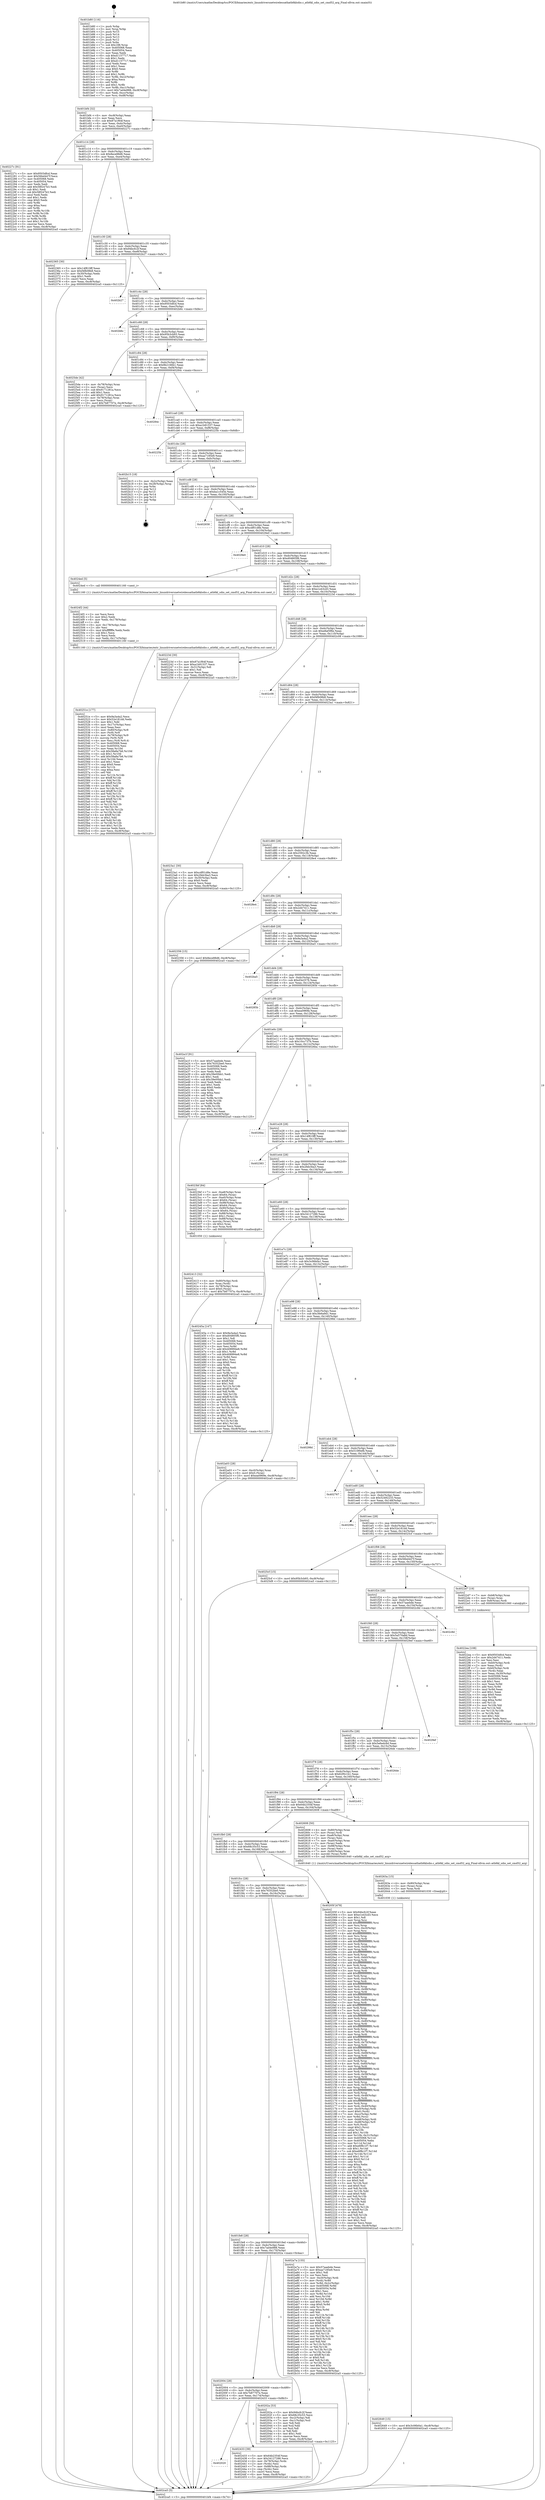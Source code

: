 digraph "0x401b80" {
  label = "0x401b80 (/mnt/c/Users/mathe/Desktop/tcc/POCII/binaries/extr_linuxdriversnetwirelessathath6klsdio.c_ath6kl_sdio_set_cmd52_arg_Final-ollvm.out::main(0))"
  labelloc = "t"
  node[shape=record]

  Entry [label="",width=0.3,height=0.3,shape=circle,fillcolor=black,style=filled]
  "0x401bf4" [label="{
     0x401bf4 [32]\l
     | [instrs]\l
     &nbsp;&nbsp;0x401bf4 \<+6\>: mov -0xc8(%rbp),%eax\l
     &nbsp;&nbsp;0x401bfa \<+2\>: mov %eax,%ecx\l
     &nbsp;&nbsp;0x401bfc \<+6\>: sub $0x87a1f64f,%ecx\l
     &nbsp;&nbsp;0x401c02 \<+6\>: mov %eax,-0xdc(%rbp)\l
     &nbsp;&nbsp;0x401c08 \<+6\>: mov %ecx,-0xe0(%rbp)\l
     &nbsp;&nbsp;0x401c0e \<+6\>: je 000000000040227c \<main+0x6fc\>\l
  }"]
  "0x40227c" [label="{
     0x40227c [91]\l
     | [instrs]\l
     &nbsp;&nbsp;0x40227c \<+5\>: mov $0x9503dfcd,%eax\l
     &nbsp;&nbsp;0x402281 \<+5\>: mov $0x56bd447f,%ecx\l
     &nbsp;&nbsp;0x402286 \<+7\>: mov 0x405068,%edx\l
     &nbsp;&nbsp;0x40228d \<+7\>: mov 0x405054,%esi\l
     &nbsp;&nbsp;0x402294 \<+2\>: mov %edx,%edi\l
     &nbsp;&nbsp;0x402296 \<+6\>: add $0x58f247b3,%edi\l
     &nbsp;&nbsp;0x40229c \<+3\>: sub $0x1,%edi\l
     &nbsp;&nbsp;0x40229f \<+6\>: sub $0x58f247b3,%edi\l
     &nbsp;&nbsp;0x4022a5 \<+3\>: imul %edi,%edx\l
     &nbsp;&nbsp;0x4022a8 \<+3\>: and $0x1,%edx\l
     &nbsp;&nbsp;0x4022ab \<+3\>: cmp $0x0,%edx\l
     &nbsp;&nbsp;0x4022ae \<+4\>: sete %r8b\l
     &nbsp;&nbsp;0x4022b2 \<+3\>: cmp $0xa,%esi\l
     &nbsp;&nbsp;0x4022b5 \<+4\>: setl %r9b\l
     &nbsp;&nbsp;0x4022b9 \<+3\>: mov %r8b,%r10b\l
     &nbsp;&nbsp;0x4022bc \<+3\>: and %r9b,%r10b\l
     &nbsp;&nbsp;0x4022bf \<+3\>: xor %r9b,%r8b\l
     &nbsp;&nbsp;0x4022c2 \<+3\>: or %r8b,%r10b\l
     &nbsp;&nbsp;0x4022c5 \<+4\>: test $0x1,%r10b\l
     &nbsp;&nbsp;0x4022c9 \<+3\>: cmovne %ecx,%eax\l
     &nbsp;&nbsp;0x4022cc \<+6\>: mov %eax,-0xc8(%rbp)\l
     &nbsp;&nbsp;0x4022d2 \<+5\>: jmp 0000000000402ca5 \<main+0x1125\>\l
  }"]
  "0x401c14" [label="{
     0x401c14 [28]\l
     | [instrs]\l
     &nbsp;&nbsp;0x401c14 \<+5\>: jmp 0000000000401c19 \<main+0x99\>\l
     &nbsp;&nbsp;0x401c19 \<+6\>: mov -0xdc(%rbp),%eax\l
     &nbsp;&nbsp;0x401c1f \<+5\>: sub $0x8ece88d6,%eax\l
     &nbsp;&nbsp;0x401c24 \<+6\>: mov %eax,-0xe4(%rbp)\l
     &nbsp;&nbsp;0x401c2a \<+6\>: je 0000000000402365 \<main+0x7e5\>\l
  }"]
  Exit [label="",width=0.3,height=0.3,shape=circle,fillcolor=black,style=filled,peripheries=2]
  "0x402365" [label="{
     0x402365 [30]\l
     | [instrs]\l
     &nbsp;&nbsp;0x402365 \<+5\>: mov $0x14f819ff,%eax\l
     &nbsp;&nbsp;0x40236a \<+5\>: mov $0xf4fb08b8,%ecx\l
     &nbsp;&nbsp;0x40236f \<+3\>: mov -0x30(%rbp),%edx\l
     &nbsp;&nbsp;0x402372 \<+3\>: cmp $0x1,%edx\l
     &nbsp;&nbsp;0x402375 \<+3\>: cmovl %ecx,%eax\l
     &nbsp;&nbsp;0x402378 \<+6\>: mov %eax,-0xc8(%rbp)\l
     &nbsp;&nbsp;0x40237e \<+5\>: jmp 0000000000402ca5 \<main+0x1125\>\l
  }"]
  "0x401c30" [label="{
     0x401c30 [28]\l
     | [instrs]\l
     &nbsp;&nbsp;0x401c30 \<+5\>: jmp 0000000000401c35 \<main+0xb5\>\l
     &nbsp;&nbsp;0x401c35 \<+6\>: mov -0xdc(%rbp),%eax\l
     &nbsp;&nbsp;0x401c3b \<+5\>: sub $0x94bcfc2f,%eax\l
     &nbsp;&nbsp;0x401c40 \<+6\>: mov %eax,-0xe8(%rbp)\l
     &nbsp;&nbsp;0x401c46 \<+6\>: je 0000000000402b27 \<main+0xfa7\>\l
  }"]
  "0x402649" [label="{
     0x402649 [15]\l
     | [instrs]\l
     &nbsp;&nbsp;0x402649 \<+10\>: movl $0x3c06b0a1,-0xc8(%rbp)\l
     &nbsp;&nbsp;0x402653 \<+5\>: jmp 0000000000402ca5 \<main+0x1125\>\l
  }"]
  "0x402b27" [label="{
     0x402b27\l
  }", style=dashed]
  "0x401c4c" [label="{
     0x401c4c [28]\l
     | [instrs]\l
     &nbsp;&nbsp;0x401c4c \<+5\>: jmp 0000000000401c51 \<main+0xd1\>\l
     &nbsp;&nbsp;0x401c51 \<+6\>: mov -0xdc(%rbp),%eax\l
     &nbsp;&nbsp;0x401c57 \<+5\>: sub $0x9503dfcd,%eax\l
     &nbsp;&nbsp;0x401c5c \<+6\>: mov %eax,-0xec(%rbp)\l
     &nbsp;&nbsp;0x401c62 \<+6\>: je 0000000000402b6c \<main+0xfec\>\l
  }"]
  "0x40263a" [label="{
     0x40263a [15]\l
     | [instrs]\l
     &nbsp;&nbsp;0x40263a \<+4\>: mov -0x80(%rbp),%rax\l
     &nbsp;&nbsp;0x40263e \<+3\>: mov (%rax),%rax\l
     &nbsp;&nbsp;0x402641 \<+3\>: mov %rax,%rdi\l
     &nbsp;&nbsp;0x402644 \<+5\>: call 0000000000401030 \<free@plt\>\l
     | [calls]\l
     &nbsp;&nbsp;0x401030 \{1\} (unknown)\l
  }"]
  "0x402b6c" [label="{
     0x402b6c\l
  }", style=dashed]
  "0x401c68" [label="{
     0x401c68 [28]\l
     | [instrs]\l
     &nbsp;&nbsp;0x401c68 \<+5\>: jmp 0000000000401c6d \<main+0xed\>\l
     &nbsp;&nbsp;0x401c6d \<+6\>: mov -0xdc(%rbp),%eax\l
     &nbsp;&nbsp;0x401c73 \<+5\>: sub $0x95b3cb93,%eax\l
     &nbsp;&nbsp;0x401c78 \<+6\>: mov %eax,-0xf0(%rbp)\l
     &nbsp;&nbsp;0x401c7e \<+6\>: je 00000000004025de \<main+0xa5e\>\l
  }"]
  "0x40251e" [label="{
     0x40251e [177]\l
     | [instrs]\l
     &nbsp;&nbsp;0x40251e \<+5\>: mov $0x9a3a4a2,%ecx\l
     &nbsp;&nbsp;0x402523 \<+5\>: mov $0x52e181dd,%edx\l
     &nbsp;&nbsp;0x402528 \<+3\>: mov $0x1,%dil\l
     &nbsp;&nbsp;0x40252b \<+6\>: mov -0x17c(%rbp),%esi\l
     &nbsp;&nbsp;0x402531 \<+3\>: imul %eax,%esi\l
     &nbsp;&nbsp;0x402534 \<+4\>: mov -0x80(%rbp),%r8\l
     &nbsp;&nbsp;0x402538 \<+3\>: mov (%r8),%r8\l
     &nbsp;&nbsp;0x40253b \<+4\>: mov -0x78(%rbp),%r9\l
     &nbsp;&nbsp;0x40253f \<+3\>: movslq (%r9),%r9\l
     &nbsp;&nbsp;0x402542 \<+4\>: mov %esi,(%r8,%r9,4)\l
     &nbsp;&nbsp;0x402546 \<+7\>: mov 0x405068,%eax\l
     &nbsp;&nbsp;0x40254d \<+7\>: mov 0x405054,%esi\l
     &nbsp;&nbsp;0x402554 \<+3\>: mov %eax,%r10d\l
     &nbsp;&nbsp;0x402557 \<+7\>: sub $0x58a8a7b6,%r10d\l
     &nbsp;&nbsp;0x40255e \<+4\>: sub $0x1,%r10d\l
     &nbsp;&nbsp;0x402562 \<+7\>: add $0x58a8a7b6,%r10d\l
     &nbsp;&nbsp;0x402569 \<+4\>: imul %r10d,%eax\l
     &nbsp;&nbsp;0x40256d \<+3\>: and $0x1,%eax\l
     &nbsp;&nbsp;0x402570 \<+3\>: cmp $0x0,%eax\l
     &nbsp;&nbsp;0x402573 \<+4\>: sete %r11b\l
     &nbsp;&nbsp;0x402577 \<+3\>: cmp $0xa,%esi\l
     &nbsp;&nbsp;0x40257a \<+3\>: setl %bl\l
     &nbsp;&nbsp;0x40257d \<+3\>: mov %r11b,%r14b\l
     &nbsp;&nbsp;0x402580 \<+4\>: xor $0xff,%r14b\l
     &nbsp;&nbsp;0x402584 \<+3\>: mov %bl,%r15b\l
     &nbsp;&nbsp;0x402587 \<+4\>: xor $0xff,%r15b\l
     &nbsp;&nbsp;0x40258b \<+4\>: xor $0x1,%dil\l
     &nbsp;&nbsp;0x40258f \<+3\>: mov %r14b,%r12b\l
     &nbsp;&nbsp;0x402592 \<+4\>: and $0xff,%r12b\l
     &nbsp;&nbsp;0x402596 \<+3\>: and %dil,%r11b\l
     &nbsp;&nbsp;0x402599 \<+3\>: mov %r15b,%r13b\l
     &nbsp;&nbsp;0x40259c \<+4\>: and $0xff,%r13b\l
     &nbsp;&nbsp;0x4025a0 \<+3\>: and %dil,%bl\l
     &nbsp;&nbsp;0x4025a3 \<+3\>: or %r11b,%r12b\l
     &nbsp;&nbsp;0x4025a6 \<+3\>: or %bl,%r13b\l
     &nbsp;&nbsp;0x4025a9 \<+3\>: xor %r13b,%r12b\l
     &nbsp;&nbsp;0x4025ac \<+3\>: or %r15b,%r14b\l
     &nbsp;&nbsp;0x4025af \<+4\>: xor $0xff,%r14b\l
     &nbsp;&nbsp;0x4025b3 \<+4\>: or $0x1,%dil\l
     &nbsp;&nbsp;0x4025b7 \<+3\>: and %dil,%r14b\l
     &nbsp;&nbsp;0x4025ba \<+3\>: or %r14b,%r12b\l
     &nbsp;&nbsp;0x4025bd \<+4\>: test $0x1,%r12b\l
     &nbsp;&nbsp;0x4025c1 \<+3\>: cmovne %edx,%ecx\l
     &nbsp;&nbsp;0x4025c4 \<+6\>: mov %ecx,-0xc8(%rbp)\l
     &nbsp;&nbsp;0x4025ca \<+5\>: jmp 0000000000402ca5 \<main+0x1125\>\l
  }"]
  "0x4025de" [label="{
     0x4025de [42]\l
     | [instrs]\l
     &nbsp;&nbsp;0x4025de \<+4\>: mov -0x78(%rbp),%rax\l
     &nbsp;&nbsp;0x4025e2 \<+2\>: mov (%rax),%ecx\l
     &nbsp;&nbsp;0x4025e4 \<+6\>: sub $0x9171281a,%ecx\l
     &nbsp;&nbsp;0x4025ea \<+3\>: add $0x1,%ecx\l
     &nbsp;&nbsp;0x4025ed \<+6\>: add $0x9171281a,%ecx\l
     &nbsp;&nbsp;0x4025f3 \<+4\>: mov -0x78(%rbp),%rax\l
     &nbsp;&nbsp;0x4025f7 \<+2\>: mov %ecx,(%rax)\l
     &nbsp;&nbsp;0x4025f9 \<+10\>: movl $0x7b87707e,-0xc8(%rbp)\l
     &nbsp;&nbsp;0x402603 \<+5\>: jmp 0000000000402ca5 \<main+0x1125\>\l
  }"]
  "0x401c84" [label="{
     0x401c84 [28]\l
     | [instrs]\l
     &nbsp;&nbsp;0x401c84 \<+5\>: jmp 0000000000401c89 \<main+0x109\>\l
     &nbsp;&nbsp;0x401c89 \<+6\>: mov -0xdc(%rbp),%eax\l
     &nbsp;&nbsp;0x401c8f \<+5\>: sub $0x9b2166b1,%eax\l
     &nbsp;&nbsp;0x401c94 \<+6\>: mov %eax,-0xf4(%rbp)\l
     &nbsp;&nbsp;0x401c9a \<+6\>: je 000000000040284c \<main+0xccc\>\l
  }"]
  "0x4024f2" [label="{
     0x4024f2 [44]\l
     | [instrs]\l
     &nbsp;&nbsp;0x4024f2 \<+2\>: xor %ecx,%ecx\l
     &nbsp;&nbsp;0x4024f4 \<+5\>: mov $0x2,%edx\l
     &nbsp;&nbsp;0x4024f9 \<+6\>: mov %edx,-0x178(%rbp)\l
     &nbsp;&nbsp;0x4024ff \<+1\>: cltd\l
     &nbsp;&nbsp;0x402500 \<+6\>: mov -0x178(%rbp),%esi\l
     &nbsp;&nbsp;0x402506 \<+2\>: idiv %esi\l
     &nbsp;&nbsp;0x402508 \<+6\>: imul $0xfffffffe,%edx,%edx\l
     &nbsp;&nbsp;0x40250e \<+3\>: sub $0x1,%ecx\l
     &nbsp;&nbsp;0x402511 \<+2\>: sub %ecx,%edx\l
     &nbsp;&nbsp;0x402513 \<+6\>: mov %edx,-0x17c(%rbp)\l
     &nbsp;&nbsp;0x402519 \<+5\>: call 0000000000401160 \<next_i\>\l
     | [calls]\l
     &nbsp;&nbsp;0x401160 \{1\} (/mnt/c/Users/mathe/Desktop/tcc/POCII/binaries/extr_linuxdriversnetwirelessathath6klsdio.c_ath6kl_sdio_set_cmd52_arg_Final-ollvm.out::next_i)\l
  }"]
  "0x40284c" [label="{
     0x40284c\l
  }", style=dashed]
  "0x401ca0" [label="{
     0x401ca0 [28]\l
     | [instrs]\l
     &nbsp;&nbsp;0x401ca0 \<+5\>: jmp 0000000000401ca5 \<main+0x125\>\l
     &nbsp;&nbsp;0x401ca5 \<+6\>: mov -0xdc(%rbp),%eax\l
     &nbsp;&nbsp;0x401cab \<+5\>: sub $0xa1b91537,%eax\l
     &nbsp;&nbsp;0x401cb0 \<+6\>: mov %eax,-0xf8(%rbp)\l
     &nbsp;&nbsp;0x401cb6 \<+6\>: je 000000000040225b \<main+0x6db\>\l
  }"]
  "0x402020" [label="{
     0x402020\l
  }", style=dashed]
  "0x40225b" [label="{
     0x40225b\l
  }", style=dashed]
  "0x401cbc" [label="{
     0x401cbc [28]\l
     | [instrs]\l
     &nbsp;&nbsp;0x401cbc \<+5\>: jmp 0000000000401cc1 \<main+0x141\>\l
     &nbsp;&nbsp;0x401cc1 \<+6\>: mov -0xdc(%rbp),%eax\l
     &nbsp;&nbsp;0x401cc7 \<+5\>: sub $0xaa7185e9,%eax\l
     &nbsp;&nbsp;0x401ccc \<+6\>: mov %eax,-0xfc(%rbp)\l
     &nbsp;&nbsp;0x401cd2 \<+6\>: je 0000000000402b15 \<main+0xf95\>\l
  }"]
  "0x402433" [label="{
     0x402433 [39]\l
     | [instrs]\l
     &nbsp;&nbsp;0x402433 \<+5\>: mov $0x64b2354f,%eax\l
     &nbsp;&nbsp;0x402438 \<+5\>: mov $0x34127286,%ecx\l
     &nbsp;&nbsp;0x40243d \<+4\>: mov -0x78(%rbp),%rdx\l
     &nbsp;&nbsp;0x402441 \<+2\>: mov (%rdx),%esi\l
     &nbsp;&nbsp;0x402443 \<+7\>: mov -0x88(%rbp),%rdx\l
     &nbsp;&nbsp;0x40244a \<+2\>: cmp (%rdx),%esi\l
     &nbsp;&nbsp;0x40244c \<+3\>: cmovl %ecx,%eax\l
     &nbsp;&nbsp;0x40244f \<+6\>: mov %eax,-0xc8(%rbp)\l
     &nbsp;&nbsp;0x402455 \<+5\>: jmp 0000000000402ca5 \<main+0x1125\>\l
  }"]
  "0x402b15" [label="{
     0x402b15 [18]\l
     | [instrs]\l
     &nbsp;&nbsp;0x402b15 \<+3\>: mov -0x2c(%rbp),%eax\l
     &nbsp;&nbsp;0x402b18 \<+4\>: lea -0x28(%rbp),%rsp\l
     &nbsp;&nbsp;0x402b1c \<+1\>: pop %rbx\l
     &nbsp;&nbsp;0x402b1d \<+2\>: pop %r12\l
     &nbsp;&nbsp;0x402b1f \<+2\>: pop %r13\l
     &nbsp;&nbsp;0x402b21 \<+2\>: pop %r14\l
     &nbsp;&nbsp;0x402b23 \<+2\>: pop %r15\l
     &nbsp;&nbsp;0x402b25 \<+1\>: pop %rbp\l
     &nbsp;&nbsp;0x402b26 \<+1\>: ret\l
  }"]
  "0x401cd8" [label="{
     0x401cd8 [28]\l
     | [instrs]\l
     &nbsp;&nbsp;0x401cd8 \<+5\>: jmp 0000000000401cdd \<main+0x15d\>\l
     &nbsp;&nbsp;0x401cdd \<+6\>: mov -0xdc(%rbp),%eax\l
     &nbsp;&nbsp;0x401ce3 \<+5\>: sub $0xba1c545e,%eax\l
     &nbsp;&nbsp;0x401ce8 \<+6\>: mov %eax,-0x100(%rbp)\l
     &nbsp;&nbsp;0x401cee \<+6\>: je 0000000000402658 \<main+0xad8\>\l
  }"]
  "0x402413" [label="{
     0x402413 [32]\l
     | [instrs]\l
     &nbsp;&nbsp;0x402413 \<+4\>: mov -0x80(%rbp),%rdi\l
     &nbsp;&nbsp;0x402417 \<+3\>: mov %rax,(%rdi)\l
     &nbsp;&nbsp;0x40241a \<+4\>: mov -0x78(%rbp),%rax\l
     &nbsp;&nbsp;0x40241e \<+6\>: movl $0x0,(%rax)\l
     &nbsp;&nbsp;0x402424 \<+10\>: movl $0x7b87707e,-0xc8(%rbp)\l
     &nbsp;&nbsp;0x40242e \<+5\>: jmp 0000000000402ca5 \<main+0x1125\>\l
  }"]
  "0x402658" [label="{
     0x402658\l
  }", style=dashed]
  "0x401cf4" [label="{
     0x401cf4 [28]\l
     | [instrs]\l
     &nbsp;&nbsp;0x401cf4 \<+5\>: jmp 0000000000401cf9 \<main+0x179\>\l
     &nbsp;&nbsp;0x401cf9 \<+6\>: mov -0xdc(%rbp),%eax\l
     &nbsp;&nbsp;0x401cff \<+5\>: sub $0xcdf01d8e,%eax\l
     &nbsp;&nbsp;0x401d04 \<+6\>: mov %eax,-0x104(%rbp)\l
     &nbsp;&nbsp;0x401d0a \<+6\>: je 00000000004029e0 \<main+0xe60\>\l
  }"]
  "0x4022ea" [label="{
     0x4022ea [108]\l
     | [instrs]\l
     &nbsp;&nbsp;0x4022ea \<+5\>: mov $0x9503dfcd,%ecx\l
     &nbsp;&nbsp;0x4022ef \<+5\>: mov $0x2d47411,%edx\l
     &nbsp;&nbsp;0x4022f4 \<+2\>: xor %esi,%esi\l
     &nbsp;&nbsp;0x4022f6 \<+7\>: mov -0xb0(%rbp),%rdi\l
     &nbsp;&nbsp;0x4022fd \<+2\>: mov %eax,(%rdi)\l
     &nbsp;&nbsp;0x4022ff \<+7\>: mov -0xb0(%rbp),%rdi\l
     &nbsp;&nbsp;0x402306 \<+2\>: mov (%rdi),%eax\l
     &nbsp;&nbsp;0x402308 \<+3\>: mov %eax,-0x30(%rbp)\l
     &nbsp;&nbsp;0x40230b \<+7\>: mov 0x405068,%eax\l
     &nbsp;&nbsp;0x402312 \<+8\>: mov 0x405054,%r8d\l
     &nbsp;&nbsp;0x40231a \<+3\>: sub $0x1,%esi\l
     &nbsp;&nbsp;0x40231d \<+3\>: mov %eax,%r9d\l
     &nbsp;&nbsp;0x402320 \<+3\>: add %esi,%r9d\l
     &nbsp;&nbsp;0x402323 \<+4\>: imul %r9d,%eax\l
     &nbsp;&nbsp;0x402327 \<+3\>: and $0x1,%eax\l
     &nbsp;&nbsp;0x40232a \<+3\>: cmp $0x0,%eax\l
     &nbsp;&nbsp;0x40232d \<+4\>: sete %r10b\l
     &nbsp;&nbsp;0x402331 \<+4\>: cmp $0xa,%r8d\l
     &nbsp;&nbsp;0x402335 \<+4\>: setl %r11b\l
     &nbsp;&nbsp;0x402339 \<+3\>: mov %r10b,%bl\l
     &nbsp;&nbsp;0x40233c \<+3\>: and %r11b,%bl\l
     &nbsp;&nbsp;0x40233f \<+3\>: xor %r11b,%r10b\l
     &nbsp;&nbsp;0x402342 \<+3\>: or %r10b,%bl\l
     &nbsp;&nbsp;0x402345 \<+3\>: test $0x1,%bl\l
     &nbsp;&nbsp;0x402348 \<+3\>: cmovne %edx,%ecx\l
     &nbsp;&nbsp;0x40234b \<+6\>: mov %ecx,-0xc8(%rbp)\l
     &nbsp;&nbsp;0x402351 \<+5\>: jmp 0000000000402ca5 \<main+0x1125\>\l
  }"]
  "0x4029e0" [label="{
     0x4029e0\l
  }", style=dashed]
  "0x401d10" [label="{
     0x401d10 [28]\l
     | [instrs]\l
     &nbsp;&nbsp;0x401d10 \<+5\>: jmp 0000000000401d15 \<main+0x195\>\l
     &nbsp;&nbsp;0x401d15 \<+6\>: mov -0xdc(%rbp),%eax\l
     &nbsp;&nbsp;0x401d1b \<+5\>: sub $0xd04805f6,%eax\l
     &nbsp;&nbsp;0x401d20 \<+6\>: mov %eax,-0x108(%rbp)\l
     &nbsp;&nbsp;0x401d26 \<+6\>: je 00000000004024ed \<main+0x96d\>\l
  }"]
  "0x401b80" [label="{
     0x401b80 [116]\l
     | [instrs]\l
     &nbsp;&nbsp;0x401b80 \<+1\>: push %rbp\l
     &nbsp;&nbsp;0x401b81 \<+3\>: mov %rsp,%rbp\l
     &nbsp;&nbsp;0x401b84 \<+2\>: push %r15\l
     &nbsp;&nbsp;0x401b86 \<+2\>: push %r14\l
     &nbsp;&nbsp;0x401b88 \<+2\>: push %r13\l
     &nbsp;&nbsp;0x401b8a \<+2\>: push %r12\l
     &nbsp;&nbsp;0x401b8c \<+1\>: push %rbx\l
     &nbsp;&nbsp;0x401b8d \<+7\>: sub $0x188,%rsp\l
     &nbsp;&nbsp;0x401b94 \<+7\>: mov 0x405068,%eax\l
     &nbsp;&nbsp;0x401b9b \<+7\>: mov 0x405054,%ecx\l
     &nbsp;&nbsp;0x401ba2 \<+2\>: mov %eax,%edx\l
     &nbsp;&nbsp;0x401ba4 \<+6\>: sub $0xd1157717,%edx\l
     &nbsp;&nbsp;0x401baa \<+3\>: sub $0x1,%edx\l
     &nbsp;&nbsp;0x401bad \<+6\>: add $0xd1157717,%edx\l
     &nbsp;&nbsp;0x401bb3 \<+3\>: imul %edx,%eax\l
     &nbsp;&nbsp;0x401bb6 \<+3\>: and $0x1,%eax\l
     &nbsp;&nbsp;0x401bb9 \<+3\>: cmp $0x0,%eax\l
     &nbsp;&nbsp;0x401bbc \<+4\>: sete %r8b\l
     &nbsp;&nbsp;0x401bc0 \<+4\>: and $0x1,%r8b\l
     &nbsp;&nbsp;0x401bc4 \<+7\>: mov %r8b,-0xc2(%rbp)\l
     &nbsp;&nbsp;0x401bcb \<+3\>: cmp $0xa,%ecx\l
     &nbsp;&nbsp;0x401bce \<+4\>: setl %r8b\l
     &nbsp;&nbsp;0x401bd2 \<+4\>: and $0x1,%r8b\l
     &nbsp;&nbsp;0x401bd6 \<+7\>: mov %r8b,-0xc1(%rbp)\l
     &nbsp;&nbsp;0x401bdd \<+10\>: movl $0x7ad4e988,-0xc8(%rbp)\l
     &nbsp;&nbsp;0x401be7 \<+6\>: mov %edi,-0xcc(%rbp)\l
     &nbsp;&nbsp;0x401bed \<+7\>: mov %rsi,-0xd8(%rbp)\l
  }"]
  "0x4024ed" [label="{
     0x4024ed [5]\l
     | [instrs]\l
     &nbsp;&nbsp;0x4024ed \<+5\>: call 0000000000401160 \<next_i\>\l
     | [calls]\l
     &nbsp;&nbsp;0x401160 \{1\} (/mnt/c/Users/mathe/Desktop/tcc/POCII/binaries/extr_linuxdriversnetwirelessathath6klsdio.c_ath6kl_sdio_set_cmd52_arg_Final-ollvm.out::next_i)\l
  }"]
  "0x401d2c" [label="{
     0x401d2c [28]\l
     | [instrs]\l
     &nbsp;&nbsp;0x401d2c \<+5\>: jmp 0000000000401d31 \<main+0x1b1\>\l
     &nbsp;&nbsp;0x401d31 \<+6\>: mov -0xdc(%rbp),%eax\l
     &nbsp;&nbsp;0x401d37 \<+5\>: sub $0xe1e43cd3,%eax\l
     &nbsp;&nbsp;0x401d3c \<+6\>: mov %eax,-0x10c(%rbp)\l
     &nbsp;&nbsp;0x401d42 \<+6\>: je 000000000040223d \<main+0x6bd\>\l
  }"]
  "0x402ca5" [label="{
     0x402ca5 [5]\l
     | [instrs]\l
     &nbsp;&nbsp;0x402ca5 \<+5\>: jmp 0000000000401bf4 \<main+0x74\>\l
  }"]
  "0x40223d" [label="{
     0x40223d [30]\l
     | [instrs]\l
     &nbsp;&nbsp;0x40223d \<+5\>: mov $0x87a1f64f,%eax\l
     &nbsp;&nbsp;0x402242 \<+5\>: mov $0xa1b91537,%ecx\l
     &nbsp;&nbsp;0x402247 \<+3\>: mov -0x31(%rbp),%dl\l
     &nbsp;&nbsp;0x40224a \<+3\>: test $0x1,%dl\l
     &nbsp;&nbsp;0x40224d \<+3\>: cmovne %ecx,%eax\l
     &nbsp;&nbsp;0x402250 \<+6\>: mov %eax,-0xc8(%rbp)\l
     &nbsp;&nbsp;0x402256 \<+5\>: jmp 0000000000402ca5 \<main+0x1125\>\l
  }"]
  "0x401d48" [label="{
     0x401d48 [28]\l
     | [instrs]\l
     &nbsp;&nbsp;0x401d48 \<+5\>: jmp 0000000000401d4d \<main+0x1cd\>\l
     &nbsp;&nbsp;0x401d4d \<+6\>: mov -0xdc(%rbp),%eax\l
     &nbsp;&nbsp;0x401d53 \<+5\>: sub $0xe8af3f6e,%eax\l
     &nbsp;&nbsp;0x401d58 \<+6\>: mov %eax,-0x110(%rbp)\l
     &nbsp;&nbsp;0x401d5e \<+6\>: je 0000000000402c08 \<main+0x1088\>\l
  }"]
  "0x402004" [label="{
     0x402004 [28]\l
     | [instrs]\l
     &nbsp;&nbsp;0x402004 \<+5\>: jmp 0000000000402009 \<main+0x489\>\l
     &nbsp;&nbsp;0x402009 \<+6\>: mov -0xdc(%rbp),%eax\l
     &nbsp;&nbsp;0x40200f \<+5\>: sub $0x7b87707e,%eax\l
     &nbsp;&nbsp;0x402014 \<+6\>: mov %eax,-0x174(%rbp)\l
     &nbsp;&nbsp;0x40201a \<+6\>: je 0000000000402433 \<main+0x8b3\>\l
  }"]
  "0x402c08" [label="{
     0x402c08\l
  }", style=dashed]
  "0x401d64" [label="{
     0x401d64 [28]\l
     | [instrs]\l
     &nbsp;&nbsp;0x401d64 \<+5\>: jmp 0000000000401d69 \<main+0x1e9\>\l
     &nbsp;&nbsp;0x401d69 \<+6\>: mov -0xdc(%rbp),%eax\l
     &nbsp;&nbsp;0x401d6f \<+5\>: sub $0xf4fb08b8,%eax\l
     &nbsp;&nbsp;0x401d74 \<+6\>: mov %eax,-0x114(%rbp)\l
     &nbsp;&nbsp;0x401d7a \<+6\>: je 00000000004023a1 \<main+0x821\>\l
  }"]
  "0x40202a" [label="{
     0x40202a [53]\l
     | [instrs]\l
     &nbsp;&nbsp;0x40202a \<+5\>: mov $0x94bcfc2f,%eax\l
     &nbsp;&nbsp;0x40202f \<+5\>: mov $0x68c35c53,%ecx\l
     &nbsp;&nbsp;0x402034 \<+6\>: mov -0xc2(%rbp),%dl\l
     &nbsp;&nbsp;0x40203a \<+7\>: mov -0xc1(%rbp),%sil\l
     &nbsp;&nbsp;0x402041 \<+3\>: mov %dl,%dil\l
     &nbsp;&nbsp;0x402044 \<+3\>: and %sil,%dil\l
     &nbsp;&nbsp;0x402047 \<+3\>: xor %sil,%dl\l
     &nbsp;&nbsp;0x40204a \<+3\>: or %dl,%dil\l
     &nbsp;&nbsp;0x40204d \<+4\>: test $0x1,%dil\l
     &nbsp;&nbsp;0x402051 \<+3\>: cmovne %ecx,%eax\l
     &nbsp;&nbsp;0x402054 \<+6\>: mov %eax,-0xc8(%rbp)\l
     &nbsp;&nbsp;0x40205a \<+5\>: jmp 0000000000402ca5 \<main+0x1125\>\l
  }"]
  "0x4023a1" [label="{
     0x4023a1 [30]\l
     | [instrs]\l
     &nbsp;&nbsp;0x4023a1 \<+5\>: mov $0xcdf01d8e,%eax\l
     &nbsp;&nbsp;0x4023a6 \<+5\>: mov $0x2feb3ba3,%ecx\l
     &nbsp;&nbsp;0x4023ab \<+3\>: mov -0x30(%rbp),%edx\l
     &nbsp;&nbsp;0x4023ae \<+3\>: cmp $0x0,%edx\l
     &nbsp;&nbsp;0x4023b1 \<+3\>: cmove %ecx,%eax\l
     &nbsp;&nbsp;0x4023b4 \<+6\>: mov %eax,-0xc8(%rbp)\l
     &nbsp;&nbsp;0x4023ba \<+5\>: jmp 0000000000402ca5 \<main+0x1125\>\l
  }"]
  "0x401d80" [label="{
     0x401d80 [28]\l
     | [instrs]\l
     &nbsp;&nbsp;0x401d80 \<+5\>: jmp 0000000000401d85 \<main+0x205\>\l
     &nbsp;&nbsp;0x401d85 \<+6\>: mov -0xdc(%rbp),%eax\l
     &nbsp;&nbsp;0x401d8b \<+5\>: sub $0x2592c3b,%eax\l
     &nbsp;&nbsp;0x401d90 \<+6\>: mov %eax,-0x118(%rbp)\l
     &nbsp;&nbsp;0x401d96 \<+6\>: je 00000000004028e4 \<main+0xd64\>\l
  }"]
  "0x401fe8" [label="{
     0x401fe8 [28]\l
     | [instrs]\l
     &nbsp;&nbsp;0x401fe8 \<+5\>: jmp 0000000000401fed \<main+0x46d\>\l
     &nbsp;&nbsp;0x401fed \<+6\>: mov -0xdc(%rbp),%eax\l
     &nbsp;&nbsp;0x401ff3 \<+5\>: sub $0x7ad4e988,%eax\l
     &nbsp;&nbsp;0x401ff8 \<+6\>: mov %eax,-0x170(%rbp)\l
     &nbsp;&nbsp;0x401ffe \<+6\>: je 000000000040202a \<main+0x4aa\>\l
  }"]
  "0x4028e4" [label="{
     0x4028e4\l
  }", style=dashed]
  "0x401d9c" [label="{
     0x401d9c [28]\l
     | [instrs]\l
     &nbsp;&nbsp;0x401d9c \<+5\>: jmp 0000000000401da1 \<main+0x221\>\l
     &nbsp;&nbsp;0x401da1 \<+6\>: mov -0xdc(%rbp),%eax\l
     &nbsp;&nbsp;0x401da7 \<+5\>: sub $0x2d47411,%eax\l
     &nbsp;&nbsp;0x401dac \<+6\>: mov %eax,-0x11c(%rbp)\l
     &nbsp;&nbsp;0x401db2 \<+6\>: je 0000000000402356 \<main+0x7d6\>\l
  }"]
  "0x402a7a" [label="{
     0x402a7a [155]\l
     | [instrs]\l
     &nbsp;&nbsp;0x402a7a \<+5\>: mov $0x57aaebde,%eax\l
     &nbsp;&nbsp;0x402a7f \<+5\>: mov $0xaa7185e9,%ecx\l
     &nbsp;&nbsp;0x402a84 \<+2\>: mov $0x1,%dl\l
     &nbsp;&nbsp;0x402a86 \<+2\>: xor %esi,%esi\l
     &nbsp;&nbsp;0x402a88 \<+7\>: mov -0xc0(%rbp),%rdi\l
     &nbsp;&nbsp;0x402a8f \<+3\>: mov (%rdi),%r8d\l
     &nbsp;&nbsp;0x402a92 \<+4\>: mov %r8d,-0x2c(%rbp)\l
     &nbsp;&nbsp;0x402a96 \<+8\>: mov 0x405068,%r8d\l
     &nbsp;&nbsp;0x402a9e \<+8\>: mov 0x405054,%r9d\l
     &nbsp;&nbsp;0x402aa6 \<+3\>: sub $0x1,%esi\l
     &nbsp;&nbsp;0x402aa9 \<+3\>: mov %r8d,%r10d\l
     &nbsp;&nbsp;0x402aac \<+3\>: add %esi,%r10d\l
     &nbsp;&nbsp;0x402aaf \<+4\>: imul %r10d,%r8d\l
     &nbsp;&nbsp;0x402ab3 \<+4\>: and $0x1,%r8d\l
     &nbsp;&nbsp;0x402ab7 \<+4\>: cmp $0x0,%r8d\l
     &nbsp;&nbsp;0x402abb \<+4\>: sete %r11b\l
     &nbsp;&nbsp;0x402abf \<+4\>: cmp $0xa,%r9d\l
     &nbsp;&nbsp;0x402ac3 \<+3\>: setl %bl\l
     &nbsp;&nbsp;0x402ac6 \<+3\>: mov %r11b,%r14b\l
     &nbsp;&nbsp;0x402ac9 \<+4\>: xor $0xff,%r14b\l
     &nbsp;&nbsp;0x402acd \<+3\>: mov %bl,%r15b\l
     &nbsp;&nbsp;0x402ad0 \<+4\>: xor $0xff,%r15b\l
     &nbsp;&nbsp;0x402ad4 \<+3\>: xor $0x0,%dl\l
     &nbsp;&nbsp;0x402ad7 \<+3\>: mov %r14b,%r12b\l
     &nbsp;&nbsp;0x402ada \<+4\>: and $0x0,%r12b\l
     &nbsp;&nbsp;0x402ade \<+3\>: and %dl,%r11b\l
     &nbsp;&nbsp;0x402ae1 \<+3\>: mov %r15b,%r13b\l
     &nbsp;&nbsp;0x402ae4 \<+4\>: and $0x0,%r13b\l
     &nbsp;&nbsp;0x402ae8 \<+2\>: and %dl,%bl\l
     &nbsp;&nbsp;0x402aea \<+3\>: or %r11b,%r12b\l
     &nbsp;&nbsp;0x402aed \<+3\>: or %bl,%r13b\l
     &nbsp;&nbsp;0x402af0 \<+3\>: xor %r13b,%r12b\l
     &nbsp;&nbsp;0x402af3 \<+3\>: or %r15b,%r14b\l
     &nbsp;&nbsp;0x402af6 \<+4\>: xor $0xff,%r14b\l
     &nbsp;&nbsp;0x402afa \<+3\>: or $0x0,%dl\l
     &nbsp;&nbsp;0x402afd \<+3\>: and %dl,%r14b\l
     &nbsp;&nbsp;0x402b00 \<+3\>: or %r14b,%r12b\l
     &nbsp;&nbsp;0x402b03 \<+4\>: test $0x1,%r12b\l
     &nbsp;&nbsp;0x402b07 \<+3\>: cmovne %ecx,%eax\l
     &nbsp;&nbsp;0x402b0a \<+6\>: mov %eax,-0xc8(%rbp)\l
     &nbsp;&nbsp;0x402b10 \<+5\>: jmp 0000000000402ca5 \<main+0x1125\>\l
  }"]
  "0x402356" [label="{
     0x402356 [15]\l
     | [instrs]\l
     &nbsp;&nbsp;0x402356 \<+10\>: movl $0x8ece88d6,-0xc8(%rbp)\l
     &nbsp;&nbsp;0x402360 \<+5\>: jmp 0000000000402ca5 \<main+0x1125\>\l
  }"]
  "0x401db8" [label="{
     0x401db8 [28]\l
     | [instrs]\l
     &nbsp;&nbsp;0x401db8 \<+5\>: jmp 0000000000401dbd \<main+0x23d\>\l
     &nbsp;&nbsp;0x401dbd \<+6\>: mov -0xdc(%rbp),%eax\l
     &nbsp;&nbsp;0x401dc3 \<+5\>: sub $0x9a3a4a2,%eax\l
     &nbsp;&nbsp;0x401dc8 \<+6\>: mov %eax,-0x120(%rbp)\l
     &nbsp;&nbsp;0x401dce \<+6\>: je 0000000000402ba5 \<main+0x1025\>\l
  }"]
  "0x401fcc" [label="{
     0x401fcc [28]\l
     | [instrs]\l
     &nbsp;&nbsp;0x401fcc \<+5\>: jmp 0000000000401fd1 \<main+0x451\>\l
     &nbsp;&nbsp;0x401fd1 \<+6\>: mov -0xdc(%rbp),%eax\l
     &nbsp;&nbsp;0x401fd7 \<+5\>: sub $0x76352be0,%eax\l
     &nbsp;&nbsp;0x401fdc \<+6\>: mov %eax,-0x16c(%rbp)\l
     &nbsp;&nbsp;0x401fe2 \<+6\>: je 0000000000402a7a \<main+0xefa\>\l
  }"]
  "0x402ba5" [label="{
     0x402ba5\l
  }", style=dashed]
  "0x401dd4" [label="{
     0x401dd4 [28]\l
     | [instrs]\l
     &nbsp;&nbsp;0x401dd4 \<+5\>: jmp 0000000000401dd9 \<main+0x259\>\l
     &nbsp;&nbsp;0x401dd9 \<+6\>: mov -0xdc(%rbp),%eax\l
     &nbsp;&nbsp;0x401ddf \<+5\>: sub $0xd3e2576,%eax\l
     &nbsp;&nbsp;0x401de4 \<+6\>: mov %eax,-0x124(%rbp)\l
     &nbsp;&nbsp;0x401dea \<+6\>: je 000000000040285b \<main+0xcdb\>\l
  }"]
  "0x40205f" [label="{
     0x40205f [478]\l
     | [instrs]\l
     &nbsp;&nbsp;0x40205f \<+5\>: mov $0x94bcfc2f,%eax\l
     &nbsp;&nbsp;0x402064 \<+5\>: mov $0xe1e43cd3,%ecx\l
     &nbsp;&nbsp;0x402069 \<+2\>: mov $0x1,%dl\l
     &nbsp;&nbsp;0x40206b \<+3\>: mov %rsp,%rsi\l
     &nbsp;&nbsp;0x40206e \<+4\>: add $0xfffffffffffffff0,%rsi\l
     &nbsp;&nbsp;0x402072 \<+3\>: mov %rsi,%rsp\l
     &nbsp;&nbsp;0x402075 \<+7\>: mov %rsi,-0xc0(%rbp)\l
     &nbsp;&nbsp;0x40207c \<+3\>: mov %rsp,%rsi\l
     &nbsp;&nbsp;0x40207f \<+4\>: add $0xfffffffffffffff0,%rsi\l
     &nbsp;&nbsp;0x402083 \<+3\>: mov %rsi,%rsp\l
     &nbsp;&nbsp;0x402086 \<+3\>: mov %rsp,%rdi\l
     &nbsp;&nbsp;0x402089 \<+4\>: add $0xfffffffffffffff0,%rdi\l
     &nbsp;&nbsp;0x40208d \<+3\>: mov %rdi,%rsp\l
     &nbsp;&nbsp;0x402090 \<+7\>: mov %rdi,-0xb8(%rbp)\l
     &nbsp;&nbsp;0x402097 \<+3\>: mov %rsp,%rdi\l
     &nbsp;&nbsp;0x40209a \<+4\>: add $0xfffffffffffffff0,%rdi\l
     &nbsp;&nbsp;0x40209e \<+3\>: mov %rdi,%rsp\l
     &nbsp;&nbsp;0x4020a1 \<+7\>: mov %rdi,-0xb0(%rbp)\l
     &nbsp;&nbsp;0x4020a8 \<+3\>: mov %rsp,%rdi\l
     &nbsp;&nbsp;0x4020ab \<+4\>: add $0xfffffffffffffff0,%rdi\l
     &nbsp;&nbsp;0x4020af \<+3\>: mov %rdi,%rsp\l
     &nbsp;&nbsp;0x4020b2 \<+7\>: mov %rdi,-0xa8(%rbp)\l
     &nbsp;&nbsp;0x4020b9 \<+3\>: mov %rsp,%rdi\l
     &nbsp;&nbsp;0x4020bc \<+4\>: add $0xfffffffffffffff0,%rdi\l
     &nbsp;&nbsp;0x4020c0 \<+3\>: mov %rdi,%rsp\l
     &nbsp;&nbsp;0x4020c3 \<+7\>: mov %rdi,-0xa0(%rbp)\l
     &nbsp;&nbsp;0x4020ca \<+3\>: mov %rsp,%rdi\l
     &nbsp;&nbsp;0x4020cd \<+4\>: add $0xfffffffffffffff0,%rdi\l
     &nbsp;&nbsp;0x4020d1 \<+3\>: mov %rdi,%rsp\l
     &nbsp;&nbsp;0x4020d4 \<+7\>: mov %rdi,-0x98(%rbp)\l
     &nbsp;&nbsp;0x4020db \<+3\>: mov %rsp,%rdi\l
     &nbsp;&nbsp;0x4020de \<+4\>: add $0xfffffffffffffff0,%rdi\l
     &nbsp;&nbsp;0x4020e2 \<+3\>: mov %rdi,%rsp\l
     &nbsp;&nbsp;0x4020e5 \<+7\>: mov %rdi,-0x90(%rbp)\l
     &nbsp;&nbsp;0x4020ec \<+3\>: mov %rsp,%rdi\l
     &nbsp;&nbsp;0x4020ef \<+4\>: add $0xfffffffffffffff0,%rdi\l
     &nbsp;&nbsp;0x4020f3 \<+3\>: mov %rdi,%rsp\l
     &nbsp;&nbsp;0x4020f6 \<+7\>: mov %rdi,-0x88(%rbp)\l
     &nbsp;&nbsp;0x4020fd \<+3\>: mov %rsp,%rdi\l
     &nbsp;&nbsp;0x402100 \<+4\>: add $0xfffffffffffffff0,%rdi\l
     &nbsp;&nbsp;0x402104 \<+3\>: mov %rdi,%rsp\l
     &nbsp;&nbsp;0x402107 \<+4\>: mov %rdi,-0x80(%rbp)\l
     &nbsp;&nbsp;0x40210b \<+3\>: mov %rsp,%rdi\l
     &nbsp;&nbsp;0x40210e \<+4\>: add $0xfffffffffffffff0,%rdi\l
     &nbsp;&nbsp;0x402112 \<+3\>: mov %rdi,%rsp\l
     &nbsp;&nbsp;0x402115 \<+4\>: mov %rdi,-0x78(%rbp)\l
     &nbsp;&nbsp;0x402119 \<+3\>: mov %rsp,%rdi\l
     &nbsp;&nbsp;0x40211c \<+4\>: add $0xfffffffffffffff0,%rdi\l
     &nbsp;&nbsp;0x402120 \<+3\>: mov %rdi,%rsp\l
     &nbsp;&nbsp;0x402123 \<+4\>: mov %rdi,-0x70(%rbp)\l
     &nbsp;&nbsp;0x402127 \<+3\>: mov %rsp,%rdi\l
     &nbsp;&nbsp;0x40212a \<+4\>: add $0xfffffffffffffff0,%rdi\l
     &nbsp;&nbsp;0x40212e \<+3\>: mov %rdi,%rsp\l
     &nbsp;&nbsp;0x402131 \<+4\>: mov %rdi,-0x68(%rbp)\l
     &nbsp;&nbsp;0x402135 \<+3\>: mov %rsp,%rdi\l
     &nbsp;&nbsp;0x402138 \<+4\>: add $0xfffffffffffffff0,%rdi\l
     &nbsp;&nbsp;0x40213c \<+3\>: mov %rdi,%rsp\l
     &nbsp;&nbsp;0x40213f \<+4\>: mov %rdi,-0x60(%rbp)\l
     &nbsp;&nbsp;0x402143 \<+3\>: mov %rsp,%rdi\l
     &nbsp;&nbsp;0x402146 \<+4\>: add $0xfffffffffffffff0,%rdi\l
     &nbsp;&nbsp;0x40214a \<+3\>: mov %rdi,%rsp\l
     &nbsp;&nbsp;0x40214d \<+4\>: mov %rdi,-0x58(%rbp)\l
     &nbsp;&nbsp;0x402151 \<+3\>: mov %rsp,%rdi\l
     &nbsp;&nbsp;0x402154 \<+4\>: add $0xfffffffffffffff0,%rdi\l
     &nbsp;&nbsp;0x402158 \<+3\>: mov %rdi,%rsp\l
     &nbsp;&nbsp;0x40215b \<+4\>: mov %rdi,-0x50(%rbp)\l
     &nbsp;&nbsp;0x40215f \<+3\>: mov %rsp,%rdi\l
     &nbsp;&nbsp;0x402162 \<+4\>: add $0xfffffffffffffff0,%rdi\l
     &nbsp;&nbsp;0x402166 \<+3\>: mov %rdi,%rsp\l
     &nbsp;&nbsp;0x402169 \<+4\>: mov %rdi,-0x48(%rbp)\l
     &nbsp;&nbsp;0x40216d \<+3\>: mov %rsp,%rdi\l
     &nbsp;&nbsp;0x402170 \<+4\>: add $0xfffffffffffffff0,%rdi\l
     &nbsp;&nbsp;0x402174 \<+3\>: mov %rdi,%rsp\l
     &nbsp;&nbsp;0x402177 \<+4\>: mov %rdi,-0x40(%rbp)\l
     &nbsp;&nbsp;0x40217b \<+7\>: mov -0xc0(%rbp),%rdi\l
     &nbsp;&nbsp;0x402182 \<+6\>: movl $0x0,(%rdi)\l
     &nbsp;&nbsp;0x402188 \<+7\>: mov -0xcc(%rbp),%r8d\l
     &nbsp;&nbsp;0x40218f \<+3\>: mov %r8d,(%rsi)\l
     &nbsp;&nbsp;0x402192 \<+7\>: mov -0xb8(%rbp),%rdi\l
     &nbsp;&nbsp;0x402199 \<+7\>: mov -0xd8(%rbp),%r9\l
     &nbsp;&nbsp;0x4021a0 \<+3\>: mov %r9,(%rdi)\l
     &nbsp;&nbsp;0x4021a3 \<+3\>: cmpl $0x2,(%rsi)\l
     &nbsp;&nbsp;0x4021a6 \<+4\>: setne %r10b\l
     &nbsp;&nbsp;0x4021aa \<+4\>: and $0x1,%r10b\l
     &nbsp;&nbsp;0x4021ae \<+4\>: mov %r10b,-0x31(%rbp)\l
     &nbsp;&nbsp;0x4021b2 \<+8\>: mov 0x405068,%r11d\l
     &nbsp;&nbsp;0x4021ba \<+7\>: mov 0x405054,%ebx\l
     &nbsp;&nbsp;0x4021c1 \<+3\>: mov %r11d,%r14d\l
     &nbsp;&nbsp;0x4021c4 \<+7\>: add $0xe6f8c1f7,%r14d\l
     &nbsp;&nbsp;0x4021cb \<+4\>: sub $0x1,%r14d\l
     &nbsp;&nbsp;0x4021cf \<+7\>: sub $0xe6f8c1f7,%r14d\l
     &nbsp;&nbsp;0x4021d6 \<+4\>: imul %r14d,%r11d\l
     &nbsp;&nbsp;0x4021da \<+4\>: and $0x1,%r11d\l
     &nbsp;&nbsp;0x4021de \<+4\>: cmp $0x0,%r11d\l
     &nbsp;&nbsp;0x4021e2 \<+4\>: sete %r10b\l
     &nbsp;&nbsp;0x4021e6 \<+3\>: cmp $0xa,%ebx\l
     &nbsp;&nbsp;0x4021e9 \<+4\>: setl %r15b\l
     &nbsp;&nbsp;0x4021ed \<+3\>: mov %r10b,%r12b\l
     &nbsp;&nbsp;0x4021f0 \<+4\>: xor $0xff,%r12b\l
     &nbsp;&nbsp;0x4021f4 \<+3\>: mov %r15b,%r13b\l
     &nbsp;&nbsp;0x4021f7 \<+4\>: xor $0xff,%r13b\l
     &nbsp;&nbsp;0x4021fb \<+3\>: xor $0x0,%dl\l
     &nbsp;&nbsp;0x4021fe \<+3\>: mov %r12b,%sil\l
     &nbsp;&nbsp;0x402201 \<+4\>: and $0x0,%sil\l
     &nbsp;&nbsp;0x402205 \<+3\>: and %dl,%r10b\l
     &nbsp;&nbsp;0x402208 \<+3\>: mov %r13b,%dil\l
     &nbsp;&nbsp;0x40220b \<+4\>: and $0x0,%dil\l
     &nbsp;&nbsp;0x40220f \<+3\>: and %dl,%r15b\l
     &nbsp;&nbsp;0x402212 \<+3\>: or %r10b,%sil\l
     &nbsp;&nbsp;0x402215 \<+3\>: or %r15b,%dil\l
     &nbsp;&nbsp;0x402218 \<+3\>: xor %dil,%sil\l
     &nbsp;&nbsp;0x40221b \<+3\>: or %r13b,%r12b\l
     &nbsp;&nbsp;0x40221e \<+4\>: xor $0xff,%r12b\l
     &nbsp;&nbsp;0x402222 \<+3\>: or $0x0,%dl\l
     &nbsp;&nbsp;0x402225 \<+3\>: and %dl,%r12b\l
     &nbsp;&nbsp;0x402228 \<+3\>: or %r12b,%sil\l
     &nbsp;&nbsp;0x40222b \<+4\>: test $0x1,%sil\l
     &nbsp;&nbsp;0x40222f \<+3\>: cmovne %ecx,%eax\l
     &nbsp;&nbsp;0x402232 \<+6\>: mov %eax,-0xc8(%rbp)\l
     &nbsp;&nbsp;0x402238 \<+5\>: jmp 0000000000402ca5 \<main+0x1125\>\l
  }"]
  "0x40285b" [label="{
     0x40285b\l
  }", style=dashed]
  "0x401df0" [label="{
     0x401df0 [28]\l
     | [instrs]\l
     &nbsp;&nbsp;0x401df0 \<+5\>: jmp 0000000000401df5 \<main+0x275\>\l
     &nbsp;&nbsp;0x401df5 \<+6\>: mov -0xdc(%rbp),%eax\l
     &nbsp;&nbsp;0x401dfb \<+5\>: sub $0xea0969e,%eax\l
     &nbsp;&nbsp;0x401e00 \<+6\>: mov %eax,-0x128(%rbp)\l
     &nbsp;&nbsp;0x401e06 \<+6\>: je 0000000000402a1f \<main+0xe9f\>\l
  }"]
  "0x401fb0" [label="{
     0x401fb0 [28]\l
     | [instrs]\l
     &nbsp;&nbsp;0x401fb0 \<+5\>: jmp 0000000000401fb5 \<main+0x435\>\l
     &nbsp;&nbsp;0x401fb5 \<+6\>: mov -0xdc(%rbp),%eax\l
     &nbsp;&nbsp;0x401fbb \<+5\>: sub $0x68c35c53,%eax\l
     &nbsp;&nbsp;0x401fc0 \<+6\>: mov %eax,-0x168(%rbp)\l
     &nbsp;&nbsp;0x401fc6 \<+6\>: je 000000000040205f \<main+0x4df\>\l
  }"]
  "0x402a1f" [label="{
     0x402a1f [91]\l
     | [instrs]\l
     &nbsp;&nbsp;0x402a1f \<+5\>: mov $0x57aaebde,%eax\l
     &nbsp;&nbsp;0x402a24 \<+5\>: mov $0x76352be0,%ecx\l
     &nbsp;&nbsp;0x402a29 \<+7\>: mov 0x405068,%edx\l
     &nbsp;&nbsp;0x402a30 \<+7\>: mov 0x405054,%esi\l
     &nbsp;&nbsp;0x402a37 \<+2\>: mov %edx,%edi\l
     &nbsp;&nbsp;0x402a39 \<+6\>: add $0x39e00bb1,%edi\l
     &nbsp;&nbsp;0x402a3f \<+3\>: sub $0x1,%edi\l
     &nbsp;&nbsp;0x402a42 \<+6\>: sub $0x39e00bb1,%edi\l
     &nbsp;&nbsp;0x402a48 \<+3\>: imul %edi,%edx\l
     &nbsp;&nbsp;0x402a4b \<+3\>: and $0x1,%edx\l
     &nbsp;&nbsp;0x402a4e \<+3\>: cmp $0x0,%edx\l
     &nbsp;&nbsp;0x402a51 \<+4\>: sete %r8b\l
     &nbsp;&nbsp;0x402a55 \<+3\>: cmp $0xa,%esi\l
     &nbsp;&nbsp;0x402a58 \<+4\>: setl %r9b\l
     &nbsp;&nbsp;0x402a5c \<+3\>: mov %r8b,%r10b\l
     &nbsp;&nbsp;0x402a5f \<+3\>: and %r9b,%r10b\l
     &nbsp;&nbsp;0x402a62 \<+3\>: xor %r9b,%r8b\l
     &nbsp;&nbsp;0x402a65 \<+3\>: or %r8b,%r10b\l
     &nbsp;&nbsp;0x402a68 \<+4\>: test $0x1,%r10b\l
     &nbsp;&nbsp;0x402a6c \<+3\>: cmovne %ecx,%eax\l
     &nbsp;&nbsp;0x402a6f \<+6\>: mov %eax,-0xc8(%rbp)\l
     &nbsp;&nbsp;0x402a75 \<+5\>: jmp 0000000000402ca5 \<main+0x1125\>\l
  }"]
  "0x401e0c" [label="{
     0x401e0c [28]\l
     | [instrs]\l
     &nbsp;&nbsp;0x401e0c \<+5\>: jmp 0000000000401e11 \<main+0x291\>\l
     &nbsp;&nbsp;0x401e11 \<+6\>: mov -0xdc(%rbp),%eax\l
     &nbsp;&nbsp;0x401e17 \<+5\>: sub $0x10cc737b,%eax\l
     &nbsp;&nbsp;0x401e1c \<+6\>: mov %eax,-0x12c(%rbp)\l
     &nbsp;&nbsp;0x401e22 \<+6\>: je 00000000004026ba \<main+0xb3a\>\l
  }"]
  "0x402608" [label="{
     0x402608 [50]\l
     | [instrs]\l
     &nbsp;&nbsp;0x402608 \<+4\>: mov -0x80(%rbp),%rax\l
     &nbsp;&nbsp;0x40260c \<+3\>: mov (%rax),%rdi\l
     &nbsp;&nbsp;0x40260f \<+7\>: mov -0xa8(%rbp),%rax\l
     &nbsp;&nbsp;0x402616 \<+2\>: mov (%rax),%esi\l
     &nbsp;&nbsp;0x402618 \<+7\>: mov -0xa0(%rbp),%rax\l
     &nbsp;&nbsp;0x40261f \<+2\>: mov (%rax),%edx\l
     &nbsp;&nbsp;0x402621 \<+7\>: mov -0x98(%rbp),%rax\l
     &nbsp;&nbsp;0x402628 \<+2\>: mov (%rax),%ecx\l
     &nbsp;&nbsp;0x40262a \<+7\>: mov -0x90(%rbp),%rax\l
     &nbsp;&nbsp;0x402631 \<+4\>: movzbl (%rax),%r8d\l
     &nbsp;&nbsp;0x402635 \<+5\>: call 0000000000401640 \<ath6kl_sdio_set_cmd52_arg\>\l
     | [calls]\l
     &nbsp;&nbsp;0x401640 \{1\} (/mnt/c/Users/mathe/Desktop/tcc/POCII/binaries/extr_linuxdriversnetwirelessathath6klsdio.c_ath6kl_sdio_set_cmd52_arg_Final-ollvm.out::ath6kl_sdio_set_cmd52_arg)\l
  }"]
  "0x4026ba" [label="{
     0x4026ba\l
  }", style=dashed]
  "0x401e28" [label="{
     0x401e28 [28]\l
     | [instrs]\l
     &nbsp;&nbsp;0x401e28 \<+5\>: jmp 0000000000401e2d \<main+0x2ad\>\l
     &nbsp;&nbsp;0x401e2d \<+6\>: mov -0xdc(%rbp),%eax\l
     &nbsp;&nbsp;0x401e33 \<+5\>: sub $0x14f819ff,%eax\l
     &nbsp;&nbsp;0x401e38 \<+6\>: mov %eax,-0x130(%rbp)\l
     &nbsp;&nbsp;0x401e3e \<+6\>: je 0000000000402383 \<main+0x803\>\l
  }"]
  "0x401f94" [label="{
     0x401f94 [28]\l
     | [instrs]\l
     &nbsp;&nbsp;0x401f94 \<+5\>: jmp 0000000000401f99 \<main+0x419\>\l
     &nbsp;&nbsp;0x401f99 \<+6\>: mov -0xdc(%rbp),%eax\l
     &nbsp;&nbsp;0x401f9f \<+5\>: sub $0x64b2354f,%eax\l
     &nbsp;&nbsp;0x401fa4 \<+6\>: mov %eax,-0x164(%rbp)\l
     &nbsp;&nbsp;0x401faa \<+6\>: je 0000000000402608 \<main+0xa88\>\l
  }"]
  "0x402383" [label="{
     0x402383\l
  }", style=dashed]
  "0x401e44" [label="{
     0x401e44 [28]\l
     | [instrs]\l
     &nbsp;&nbsp;0x401e44 \<+5\>: jmp 0000000000401e49 \<main+0x2c9\>\l
     &nbsp;&nbsp;0x401e49 \<+6\>: mov -0xdc(%rbp),%eax\l
     &nbsp;&nbsp;0x401e4f \<+5\>: sub $0x2feb3ba3,%eax\l
     &nbsp;&nbsp;0x401e54 \<+6\>: mov %eax,-0x134(%rbp)\l
     &nbsp;&nbsp;0x401e5a \<+6\>: je 00000000004023bf \<main+0x83f\>\l
  }"]
  "0x402c63" [label="{
     0x402c63\l
  }", style=dashed]
  "0x4023bf" [label="{
     0x4023bf [84]\l
     | [instrs]\l
     &nbsp;&nbsp;0x4023bf \<+7\>: mov -0xa8(%rbp),%rax\l
     &nbsp;&nbsp;0x4023c6 \<+6\>: movl $0x64,(%rax)\l
     &nbsp;&nbsp;0x4023cc \<+7\>: mov -0xa0(%rbp),%rax\l
     &nbsp;&nbsp;0x4023d3 \<+6\>: movl $0x64,(%rax)\l
     &nbsp;&nbsp;0x4023d9 \<+7\>: mov -0x98(%rbp),%rax\l
     &nbsp;&nbsp;0x4023e0 \<+6\>: movl $0x64,(%rax)\l
     &nbsp;&nbsp;0x4023e6 \<+7\>: mov -0x90(%rbp),%rax\l
     &nbsp;&nbsp;0x4023ed \<+3\>: movb $0x64,(%rax)\l
     &nbsp;&nbsp;0x4023f0 \<+7\>: mov -0x88(%rbp),%rax\l
     &nbsp;&nbsp;0x4023f7 \<+6\>: movl $0x1,(%rax)\l
     &nbsp;&nbsp;0x4023fd \<+7\>: mov -0x88(%rbp),%rax\l
     &nbsp;&nbsp;0x402404 \<+3\>: movslq (%rax),%rax\l
     &nbsp;&nbsp;0x402407 \<+4\>: shl $0x2,%rax\l
     &nbsp;&nbsp;0x40240b \<+3\>: mov %rax,%rdi\l
     &nbsp;&nbsp;0x40240e \<+5\>: call 0000000000401050 \<malloc@plt\>\l
     | [calls]\l
     &nbsp;&nbsp;0x401050 \{1\} (unknown)\l
  }"]
  "0x401e60" [label="{
     0x401e60 [28]\l
     | [instrs]\l
     &nbsp;&nbsp;0x401e60 \<+5\>: jmp 0000000000401e65 \<main+0x2e5\>\l
     &nbsp;&nbsp;0x401e65 \<+6\>: mov -0xdc(%rbp),%eax\l
     &nbsp;&nbsp;0x401e6b \<+5\>: sub $0x34127286,%eax\l
     &nbsp;&nbsp;0x401e70 \<+6\>: mov %eax,-0x138(%rbp)\l
     &nbsp;&nbsp;0x401e76 \<+6\>: je 000000000040245a \<main+0x8da\>\l
  }"]
  "0x401f78" [label="{
     0x401f78 [28]\l
     | [instrs]\l
     &nbsp;&nbsp;0x401f78 \<+5\>: jmp 0000000000401f7d \<main+0x3fd\>\l
     &nbsp;&nbsp;0x401f7d \<+6\>: mov -0xdc(%rbp),%eax\l
     &nbsp;&nbsp;0x401f83 \<+5\>: sub $0x62f0c1b1,%eax\l
     &nbsp;&nbsp;0x401f88 \<+6\>: mov %eax,-0x160(%rbp)\l
     &nbsp;&nbsp;0x401f8e \<+6\>: je 0000000000402c63 \<main+0x10e3\>\l
  }"]
  "0x40245a" [label="{
     0x40245a [147]\l
     | [instrs]\l
     &nbsp;&nbsp;0x40245a \<+5\>: mov $0x9a3a4a2,%eax\l
     &nbsp;&nbsp;0x40245f \<+5\>: mov $0xd04805f6,%ecx\l
     &nbsp;&nbsp;0x402464 \<+2\>: mov $0x1,%dl\l
     &nbsp;&nbsp;0x402466 \<+7\>: mov 0x405068,%esi\l
     &nbsp;&nbsp;0x40246d \<+7\>: mov 0x405054,%edi\l
     &nbsp;&nbsp;0x402474 \<+3\>: mov %esi,%r8d\l
     &nbsp;&nbsp;0x402477 \<+7\>: add $0x408994e8,%r8d\l
     &nbsp;&nbsp;0x40247e \<+4\>: sub $0x1,%r8d\l
     &nbsp;&nbsp;0x402482 \<+7\>: sub $0x408994e8,%r8d\l
     &nbsp;&nbsp;0x402489 \<+4\>: imul %r8d,%esi\l
     &nbsp;&nbsp;0x40248d \<+3\>: and $0x1,%esi\l
     &nbsp;&nbsp;0x402490 \<+3\>: cmp $0x0,%esi\l
     &nbsp;&nbsp;0x402493 \<+4\>: sete %r9b\l
     &nbsp;&nbsp;0x402497 \<+3\>: cmp $0xa,%edi\l
     &nbsp;&nbsp;0x40249a \<+4\>: setl %r10b\l
     &nbsp;&nbsp;0x40249e \<+3\>: mov %r9b,%r11b\l
     &nbsp;&nbsp;0x4024a1 \<+4\>: xor $0xff,%r11b\l
     &nbsp;&nbsp;0x4024a5 \<+3\>: mov %r10b,%bl\l
     &nbsp;&nbsp;0x4024a8 \<+3\>: xor $0xff,%bl\l
     &nbsp;&nbsp;0x4024ab \<+3\>: xor $0x1,%dl\l
     &nbsp;&nbsp;0x4024ae \<+3\>: mov %r11b,%r14b\l
     &nbsp;&nbsp;0x4024b1 \<+4\>: and $0xff,%r14b\l
     &nbsp;&nbsp;0x4024b5 \<+3\>: and %dl,%r9b\l
     &nbsp;&nbsp;0x4024b8 \<+3\>: mov %bl,%r15b\l
     &nbsp;&nbsp;0x4024bb \<+4\>: and $0xff,%r15b\l
     &nbsp;&nbsp;0x4024bf \<+3\>: and %dl,%r10b\l
     &nbsp;&nbsp;0x4024c2 \<+3\>: or %r9b,%r14b\l
     &nbsp;&nbsp;0x4024c5 \<+3\>: or %r10b,%r15b\l
     &nbsp;&nbsp;0x4024c8 \<+3\>: xor %r15b,%r14b\l
     &nbsp;&nbsp;0x4024cb \<+3\>: or %bl,%r11b\l
     &nbsp;&nbsp;0x4024ce \<+4\>: xor $0xff,%r11b\l
     &nbsp;&nbsp;0x4024d2 \<+3\>: or $0x1,%dl\l
     &nbsp;&nbsp;0x4024d5 \<+3\>: and %dl,%r11b\l
     &nbsp;&nbsp;0x4024d8 \<+3\>: or %r11b,%r14b\l
     &nbsp;&nbsp;0x4024db \<+4\>: test $0x1,%r14b\l
     &nbsp;&nbsp;0x4024df \<+3\>: cmovne %ecx,%eax\l
     &nbsp;&nbsp;0x4024e2 \<+6\>: mov %eax,-0xc8(%rbp)\l
     &nbsp;&nbsp;0x4024e8 \<+5\>: jmp 0000000000402ca5 \<main+0x1125\>\l
  }"]
  "0x401e7c" [label="{
     0x401e7c [28]\l
     | [instrs]\l
     &nbsp;&nbsp;0x401e7c \<+5\>: jmp 0000000000401e81 \<main+0x301\>\l
     &nbsp;&nbsp;0x401e81 \<+6\>: mov -0xdc(%rbp),%eax\l
     &nbsp;&nbsp;0x401e87 \<+5\>: sub $0x3c06b0a1,%eax\l
     &nbsp;&nbsp;0x401e8c \<+6\>: mov %eax,-0x13c(%rbp)\l
     &nbsp;&nbsp;0x401e92 \<+6\>: je 0000000000402a03 \<main+0xe83\>\l
  }"]
  "0x4026de" [label="{
     0x4026de\l
  }", style=dashed]
  "0x402a03" [label="{
     0x402a03 [28]\l
     | [instrs]\l
     &nbsp;&nbsp;0x402a03 \<+7\>: mov -0xc0(%rbp),%rax\l
     &nbsp;&nbsp;0x402a0a \<+6\>: movl $0x0,(%rax)\l
     &nbsp;&nbsp;0x402a10 \<+10\>: movl $0xea0969e,-0xc8(%rbp)\l
     &nbsp;&nbsp;0x402a1a \<+5\>: jmp 0000000000402ca5 \<main+0x1125\>\l
  }"]
  "0x401e98" [label="{
     0x401e98 [28]\l
     | [instrs]\l
     &nbsp;&nbsp;0x401e98 \<+5\>: jmp 0000000000401e9d \<main+0x31d\>\l
     &nbsp;&nbsp;0x401e9d \<+6\>: mov -0xdc(%rbp),%eax\l
     &nbsp;&nbsp;0x401ea3 \<+5\>: sub $0x3fe6a9d1,%eax\l
     &nbsp;&nbsp;0x401ea8 \<+6\>: mov %eax,-0x140(%rbp)\l
     &nbsp;&nbsp;0x401eae \<+6\>: je 000000000040298d \<main+0xe0d\>\l
  }"]
  "0x401f5c" [label="{
     0x401f5c [28]\l
     | [instrs]\l
     &nbsp;&nbsp;0x401f5c \<+5\>: jmp 0000000000401f61 \<main+0x3e1\>\l
     &nbsp;&nbsp;0x401f61 \<+6\>: mov -0xdc(%rbp),%eax\l
     &nbsp;&nbsp;0x401f67 \<+5\>: sub $0x5e6edc6d,%eax\l
     &nbsp;&nbsp;0x401f6c \<+6\>: mov %eax,-0x15c(%rbp)\l
     &nbsp;&nbsp;0x401f72 \<+6\>: je 00000000004026de \<main+0xb5e\>\l
  }"]
  "0x40298d" [label="{
     0x40298d\l
  }", style=dashed]
  "0x401eb4" [label="{
     0x401eb4 [28]\l
     | [instrs]\l
     &nbsp;&nbsp;0x401eb4 \<+5\>: jmp 0000000000401eb9 \<main+0x339\>\l
     &nbsp;&nbsp;0x401eb9 \<+6\>: mov -0xdc(%rbp),%eax\l
     &nbsp;&nbsp;0x401ebf \<+5\>: sub $0x510f0efb,%eax\l
     &nbsp;&nbsp;0x401ec4 \<+6\>: mov %eax,-0x144(%rbp)\l
     &nbsp;&nbsp;0x401eca \<+6\>: je 0000000000402767 \<main+0xbe7\>\l
  }"]
  "0x4029ef" [label="{
     0x4029ef\l
  }", style=dashed]
  "0x402767" [label="{
     0x402767\l
  }", style=dashed]
  "0x401ed0" [label="{
     0x401ed0 [28]\l
     | [instrs]\l
     &nbsp;&nbsp;0x401ed0 \<+5\>: jmp 0000000000401ed5 \<main+0x355\>\l
     &nbsp;&nbsp;0x401ed5 \<+6\>: mov -0xdc(%rbp),%eax\l
     &nbsp;&nbsp;0x401edb \<+5\>: sub $0x52492233,%eax\l
     &nbsp;&nbsp;0x401ee0 \<+6\>: mov %eax,-0x148(%rbp)\l
     &nbsp;&nbsp;0x401ee6 \<+6\>: je 000000000040299c \<main+0xe1c\>\l
  }"]
  "0x401f40" [label="{
     0x401f40 [28]\l
     | [instrs]\l
     &nbsp;&nbsp;0x401f40 \<+5\>: jmp 0000000000401f45 \<main+0x3c5\>\l
     &nbsp;&nbsp;0x401f45 \<+6\>: mov -0xdc(%rbp),%eax\l
     &nbsp;&nbsp;0x401f4b \<+5\>: sub $0x5a570a8d,%eax\l
     &nbsp;&nbsp;0x401f50 \<+6\>: mov %eax,-0x158(%rbp)\l
     &nbsp;&nbsp;0x401f56 \<+6\>: je 00000000004029ef \<main+0xe6f\>\l
  }"]
  "0x40299c" [label="{
     0x40299c\l
  }", style=dashed]
  "0x401eec" [label="{
     0x401eec [28]\l
     | [instrs]\l
     &nbsp;&nbsp;0x401eec \<+5\>: jmp 0000000000401ef1 \<main+0x371\>\l
     &nbsp;&nbsp;0x401ef1 \<+6\>: mov -0xdc(%rbp),%eax\l
     &nbsp;&nbsp;0x401ef7 \<+5\>: sub $0x52e181dd,%eax\l
     &nbsp;&nbsp;0x401efc \<+6\>: mov %eax,-0x14c(%rbp)\l
     &nbsp;&nbsp;0x401f02 \<+6\>: je 00000000004025cf \<main+0xa4f\>\l
  }"]
  "0x402c8d" [label="{
     0x402c8d\l
  }", style=dashed]
  "0x4025cf" [label="{
     0x4025cf [15]\l
     | [instrs]\l
     &nbsp;&nbsp;0x4025cf \<+10\>: movl $0x95b3cb93,-0xc8(%rbp)\l
     &nbsp;&nbsp;0x4025d9 \<+5\>: jmp 0000000000402ca5 \<main+0x1125\>\l
  }"]
  "0x401f08" [label="{
     0x401f08 [28]\l
     | [instrs]\l
     &nbsp;&nbsp;0x401f08 \<+5\>: jmp 0000000000401f0d \<main+0x38d\>\l
     &nbsp;&nbsp;0x401f0d \<+6\>: mov -0xdc(%rbp),%eax\l
     &nbsp;&nbsp;0x401f13 \<+5\>: sub $0x56bd447f,%eax\l
     &nbsp;&nbsp;0x401f18 \<+6\>: mov %eax,-0x150(%rbp)\l
     &nbsp;&nbsp;0x401f1e \<+6\>: je 00000000004022d7 \<main+0x757\>\l
  }"]
  "0x401f24" [label="{
     0x401f24 [28]\l
     | [instrs]\l
     &nbsp;&nbsp;0x401f24 \<+5\>: jmp 0000000000401f29 \<main+0x3a9\>\l
     &nbsp;&nbsp;0x401f29 \<+6\>: mov -0xdc(%rbp),%eax\l
     &nbsp;&nbsp;0x401f2f \<+5\>: sub $0x57aaebde,%eax\l
     &nbsp;&nbsp;0x401f34 \<+6\>: mov %eax,-0x154(%rbp)\l
     &nbsp;&nbsp;0x401f3a \<+6\>: je 0000000000402c8d \<main+0x110d\>\l
  }"]
  "0x4022d7" [label="{
     0x4022d7 [19]\l
     | [instrs]\l
     &nbsp;&nbsp;0x4022d7 \<+7\>: mov -0xb8(%rbp),%rax\l
     &nbsp;&nbsp;0x4022de \<+3\>: mov (%rax),%rax\l
     &nbsp;&nbsp;0x4022e1 \<+4\>: mov 0x8(%rax),%rdi\l
     &nbsp;&nbsp;0x4022e5 \<+5\>: call 0000000000401060 \<atoi@plt\>\l
     | [calls]\l
     &nbsp;&nbsp;0x401060 \{1\} (unknown)\l
  }"]
  Entry -> "0x401b80" [label=" 1"]
  "0x401bf4" -> "0x40227c" [label=" 1"]
  "0x401bf4" -> "0x401c14" [label=" 19"]
  "0x402b15" -> Exit [label=" 1"]
  "0x401c14" -> "0x402365" [label=" 1"]
  "0x401c14" -> "0x401c30" [label=" 18"]
  "0x402a7a" -> "0x402ca5" [label=" 1"]
  "0x401c30" -> "0x402b27" [label=" 0"]
  "0x401c30" -> "0x401c4c" [label=" 18"]
  "0x402a1f" -> "0x402ca5" [label=" 1"]
  "0x401c4c" -> "0x402b6c" [label=" 0"]
  "0x401c4c" -> "0x401c68" [label=" 18"]
  "0x402a03" -> "0x402ca5" [label=" 1"]
  "0x401c68" -> "0x4025de" [label=" 1"]
  "0x401c68" -> "0x401c84" [label=" 17"]
  "0x402649" -> "0x402ca5" [label=" 1"]
  "0x401c84" -> "0x40284c" [label=" 0"]
  "0x401c84" -> "0x401ca0" [label=" 17"]
  "0x40263a" -> "0x402649" [label=" 1"]
  "0x401ca0" -> "0x40225b" [label=" 0"]
  "0x401ca0" -> "0x401cbc" [label=" 17"]
  "0x402608" -> "0x40263a" [label=" 1"]
  "0x401cbc" -> "0x402b15" [label=" 1"]
  "0x401cbc" -> "0x401cd8" [label=" 16"]
  "0x4025de" -> "0x402ca5" [label=" 1"]
  "0x401cd8" -> "0x402658" [label=" 0"]
  "0x401cd8" -> "0x401cf4" [label=" 16"]
  "0x40251e" -> "0x402ca5" [label=" 1"]
  "0x401cf4" -> "0x4029e0" [label=" 0"]
  "0x401cf4" -> "0x401d10" [label=" 16"]
  "0x4024f2" -> "0x40251e" [label=" 1"]
  "0x401d10" -> "0x4024ed" [label=" 1"]
  "0x401d10" -> "0x401d2c" [label=" 15"]
  "0x40245a" -> "0x402ca5" [label=" 1"]
  "0x401d2c" -> "0x40223d" [label=" 1"]
  "0x401d2c" -> "0x401d48" [label=" 14"]
  "0x402433" -> "0x402ca5" [label=" 2"]
  "0x401d48" -> "0x402c08" [label=" 0"]
  "0x401d48" -> "0x401d64" [label=" 14"]
  "0x402004" -> "0x402020" [label=" 0"]
  "0x401d64" -> "0x4023a1" [label=" 1"]
  "0x401d64" -> "0x401d80" [label=" 13"]
  "0x402004" -> "0x402433" [label=" 2"]
  "0x401d80" -> "0x4028e4" [label=" 0"]
  "0x401d80" -> "0x401d9c" [label=" 13"]
  "0x402413" -> "0x402ca5" [label=" 1"]
  "0x401d9c" -> "0x402356" [label=" 1"]
  "0x401d9c" -> "0x401db8" [label=" 12"]
  "0x4023bf" -> "0x402413" [label=" 1"]
  "0x401db8" -> "0x402ba5" [label=" 0"]
  "0x401db8" -> "0x401dd4" [label=" 12"]
  "0x402365" -> "0x402ca5" [label=" 1"]
  "0x401dd4" -> "0x40285b" [label=" 0"]
  "0x401dd4" -> "0x401df0" [label=" 12"]
  "0x402356" -> "0x402ca5" [label=" 1"]
  "0x401df0" -> "0x402a1f" [label=" 1"]
  "0x401df0" -> "0x401e0c" [label=" 11"]
  "0x4022d7" -> "0x4022ea" [label=" 1"]
  "0x401e0c" -> "0x4026ba" [label=" 0"]
  "0x401e0c" -> "0x401e28" [label=" 11"]
  "0x40227c" -> "0x402ca5" [label=" 1"]
  "0x401e28" -> "0x402383" [label=" 0"]
  "0x401e28" -> "0x401e44" [label=" 11"]
  "0x40205f" -> "0x402ca5" [label=" 1"]
  "0x401e44" -> "0x4023bf" [label=" 1"]
  "0x401e44" -> "0x401e60" [label=" 10"]
  "0x4024ed" -> "0x4024f2" [label=" 1"]
  "0x401e60" -> "0x40245a" [label=" 1"]
  "0x401e60" -> "0x401e7c" [label=" 9"]
  "0x401b80" -> "0x401bf4" [label=" 1"]
  "0x401e7c" -> "0x402a03" [label=" 1"]
  "0x401e7c" -> "0x401e98" [label=" 8"]
  "0x40202a" -> "0x402ca5" [label=" 1"]
  "0x401e98" -> "0x40298d" [label=" 0"]
  "0x401e98" -> "0x401eb4" [label=" 8"]
  "0x401fe8" -> "0x40202a" [label=" 1"]
  "0x401eb4" -> "0x402767" [label=" 0"]
  "0x401eb4" -> "0x401ed0" [label=" 8"]
  "0x4025cf" -> "0x402ca5" [label=" 1"]
  "0x401ed0" -> "0x40299c" [label=" 0"]
  "0x401ed0" -> "0x401eec" [label=" 8"]
  "0x401fcc" -> "0x402a7a" [label=" 1"]
  "0x401eec" -> "0x4025cf" [label=" 1"]
  "0x401eec" -> "0x401f08" [label=" 7"]
  "0x4023a1" -> "0x402ca5" [label=" 1"]
  "0x401f08" -> "0x4022d7" [label=" 1"]
  "0x401f08" -> "0x401f24" [label=" 6"]
  "0x401fb0" -> "0x401fcc" [label=" 4"]
  "0x401f24" -> "0x402c8d" [label=" 0"]
  "0x401f24" -> "0x401f40" [label=" 6"]
  "0x401fcc" -> "0x401fe8" [label=" 3"]
  "0x401f40" -> "0x4029ef" [label=" 0"]
  "0x401f40" -> "0x401f5c" [label=" 6"]
  "0x401fe8" -> "0x402004" [label=" 2"]
  "0x401f5c" -> "0x4026de" [label=" 0"]
  "0x401f5c" -> "0x401f78" [label=" 6"]
  "0x402ca5" -> "0x401bf4" [label=" 19"]
  "0x401f78" -> "0x402c63" [label=" 0"]
  "0x401f78" -> "0x401f94" [label=" 6"]
  "0x40223d" -> "0x402ca5" [label=" 1"]
  "0x401f94" -> "0x402608" [label=" 1"]
  "0x401f94" -> "0x401fb0" [label=" 5"]
  "0x4022ea" -> "0x402ca5" [label=" 1"]
  "0x401fb0" -> "0x40205f" [label=" 1"]
}
